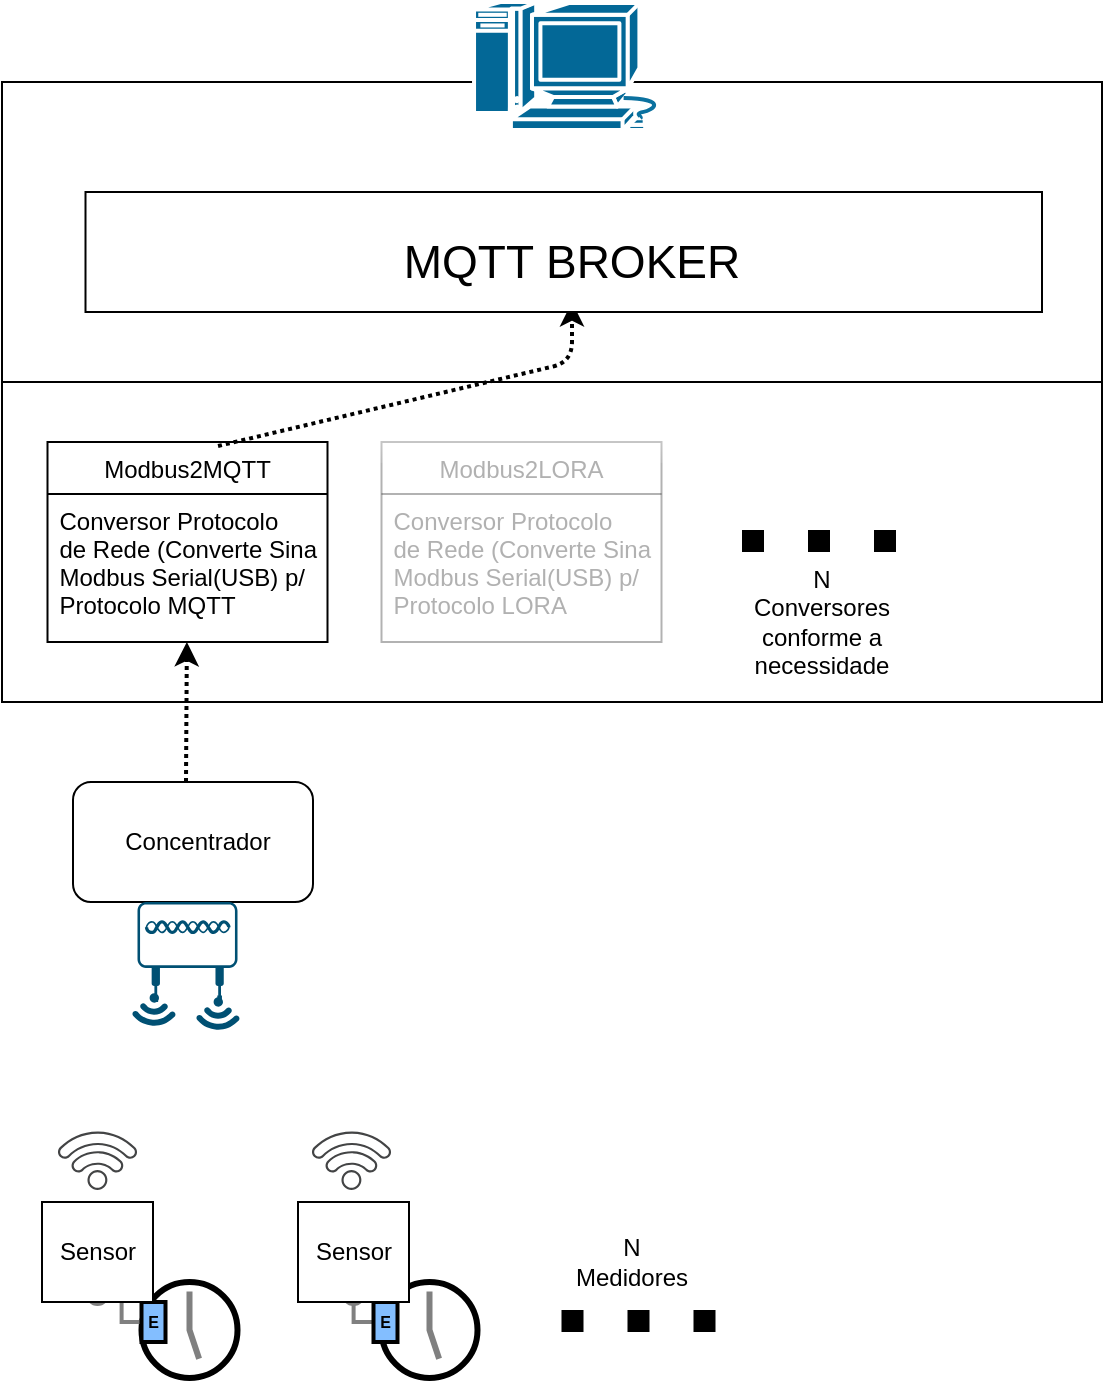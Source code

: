 <mxfile version="14.4.7" type="github">
  <diagram id="IabyM-OrlG6QpsjuMS36" name="Page-1">
    <mxGraphModel dx="796" dy="492" grid="1" gridSize="10" guides="1" tooltips="1" connect="1" arrows="1" fold="1" page="1" pageScale="1" pageWidth="827" pageHeight="1169" math="0" shadow="0">
      <root>
        <mxCell id="0" />
        <mxCell id="1" parent="0" />
        <mxCell id="SjnDPat0Ablx4HNNAHqW-1" value="" style="rounded=0;whiteSpace=wrap;html=1;" vertex="1" parent="1">
          <mxGeometry x="110" y="480" width="550" height="150" as="geometry" />
        </mxCell>
        <mxCell id="ptSXDgsTjb9k3v0wsavj-43" value="" style="rounded=0;whiteSpace=wrap;html=1;" parent="1" vertex="1">
          <mxGeometry x="110" y="630" width="550" height="160" as="geometry" />
        </mxCell>
        <mxCell id="ptSXDgsTjb9k3v0wsavj-3" value="" style="strokeWidth=3;outlineConnect=0;dashed=0;align=center;fontSize=8;shape=mxgraph.eip.messExp;html=1;verticalLabelPosition=bottom;verticalAlign=top" parent="1" vertex="1">
          <mxGeometry x="179.75" y="1080" width="48" height="48" as="geometry" />
        </mxCell>
        <mxCell id="ptSXDgsTjb9k3v0wsavj-4" value="" style="strokeWidth=3;outlineConnect=0;dashed=0;align=center;fontSize=8;shape=mxgraph.eip.messExp;html=1;verticalLabelPosition=bottom;verticalAlign=top" parent="1" vertex="1">
          <mxGeometry x="299.75" y="1080" width="48" height="48" as="geometry" />
        </mxCell>
        <mxCell id="ptSXDgsTjb9k3v0wsavj-5" value="" style="edgeStyle=orthogonalEdgeStyle;rounded=0;exitX=0;exitY=0.5;endArrow=none;dashed=0;html=1;strokeColor=#808080;strokeWidth=2;" parent="1" source="ptSXDgsTjb9k3v0wsavj-7" target="ptSXDgsTjb9k3v0wsavj-6" edge="1">
          <mxGeometry relative="1" as="geometry" />
        </mxCell>
        <mxCell id="ptSXDgsTjb9k3v0wsavj-6" value="" style="strokeWidth=2;dashed=0;align=center;fontSize=8;shape=ellipse;fillColor=#808080;strokeColor=none;" parent="1" vertex="1">
          <mxGeometry x="151.75" y="1080" width="12" height="12" as="geometry" />
        </mxCell>
        <mxCell id="ptSXDgsTjb9k3v0wsavj-7" value="E" style="strokeWidth=2;dashed=0;align=center;fontSize=8;shape=rect;fillColor=#83BEFF;fontStyle=1;" parent="1" vertex="1">
          <mxGeometry x="179.75" y="1090" width="12" height="20" as="geometry" />
        </mxCell>
        <mxCell id="ptSXDgsTjb9k3v0wsavj-8" value="" style="edgeStyle=orthogonalEdgeStyle;rounded=0;exitX=0;exitY=0.5;endArrow=none;dashed=0;html=1;strokeColor=#808080;strokeWidth=2;" parent="1" source="ptSXDgsTjb9k3v0wsavj-10" target="ptSXDgsTjb9k3v0wsavj-9" edge="1">
          <mxGeometry relative="1" as="geometry" />
        </mxCell>
        <mxCell id="ptSXDgsTjb9k3v0wsavj-9" value="" style="strokeWidth=2;dashed=0;align=center;fontSize=8;shape=ellipse;fillColor=#808080;strokeColor=none;" parent="1" vertex="1">
          <mxGeometry x="279.75" y="1080" width="12" height="12" as="geometry" />
        </mxCell>
        <mxCell id="ptSXDgsTjb9k3v0wsavj-10" value="E" style="strokeWidth=2;dashed=0;align=center;fontSize=8;shape=rect;fillColor=#83BEFF;fontStyle=1;" parent="1" vertex="1">
          <mxGeometry x="295.75" y="1090" width="12" height="20" as="geometry" />
        </mxCell>
        <mxCell id="ptSXDgsTjb9k3v0wsavj-14" value="" style="rounded=0;whiteSpace=wrap;html=1;" parent="1" vertex="1">
          <mxGeometry x="130" y="1040" width="55.5" height="50" as="geometry" />
        </mxCell>
        <mxCell id="ptSXDgsTjb9k3v0wsavj-15" value="Sensor" style="text;html=1;strokeColor=none;fillColor=none;align=center;verticalAlign=middle;whiteSpace=wrap;rounded=0;" parent="1" vertex="1">
          <mxGeometry x="137.75" y="1055" width="40" height="20" as="geometry" />
        </mxCell>
        <mxCell id="ptSXDgsTjb9k3v0wsavj-16" value="" style="rounded=0;whiteSpace=wrap;html=1;" parent="1" vertex="1">
          <mxGeometry x="258" y="1040" width="55.5" height="50" as="geometry" />
        </mxCell>
        <mxCell id="ptSXDgsTjb9k3v0wsavj-17" value="Sensor" style="text;html=1;strokeColor=none;fillColor=none;align=center;verticalAlign=middle;whiteSpace=wrap;rounded=0;" parent="1" vertex="1">
          <mxGeometry x="265.5" y="1055" width="40" height="20" as="geometry" />
        </mxCell>
        <mxCell id="ptSXDgsTjb9k3v0wsavj-18" value="" style="endArrow=none;dashed=1;html=1;strokeWidth=11;startArrow=none;startFill=0;dashPattern=1 2;endSize=5;rounded=1;" parent="1" edge="1">
          <mxGeometry width="50" height="50" relative="1" as="geometry">
            <mxPoint x="389.75" y="1099.5" as="sourcePoint" />
            <mxPoint x="479.75" y="1099.5" as="targetPoint" />
          </mxGeometry>
        </mxCell>
        <mxCell id="ptSXDgsTjb9k3v0wsavj-20" value="" style="rounded=1;whiteSpace=wrap;html=1;" parent="1" vertex="1">
          <mxGeometry x="145.5" y="830" width="120" height="60" as="geometry" />
        </mxCell>
        <mxCell id="ptSXDgsTjb9k3v0wsavj-21" value="Concentrador" style="text;html=1;strokeColor=none;fillColor=none;align=center;verticalAlign=middle;whiteSpace=wrap;rounded=0;" parent="1" vertex="1">
          <mxGeometry x="187.75" y="850" width="40" height="20" as="geometry" />
        </mxCell>
        <mxCell id="ptSXDgsTjb9k3v0wsavj-22" value="" style="pointerEvents=1;shadow=0;dashed=0;html=1;strokeColor=none;fillColor=#434445;aspect=fixed;labelPosition=center;verticalLabelPosition=bottom;verticalAlign=top;align=center;outlineConnect=0;shape=mxgraph.vvd.wi_fi;rotation=-45;" parent="1" vertex="1">
          <mxGeometry x="142.75" y="1000" width="30" height="30" as="geometry" />
        </mxCell>
        <mxCell id="ptSXDgsTjb9k3v0wsavj-23" value="" style="pointerEvents=1;shadow=0;dashed=0;html=1;strokeColor=none;fillColor=#434445;aspect=fixed;labelPosition=center;verticalLabelPosition=bottom;verticalAlign=top;align=center;outlineConnect=0;shape=mxgraph.vvd.wi_fi;rotation=-45;" parent="1" vertex="1">
          <mxGeometry x="269.75" y="1000" width="30" height="30" as="geometry" />
        </mxCell>
        <mxCell id="ptSXDgsTjb9k3v0wsavj-24" value="" style="points=[[0.03,0.36,0],[0.18,0,0],[0.5,0.34,0],[0.82,0,0],[0.97,0.36,0],[1,0.67,0],[0.975,0.975,0],[0.5,1,0],[0.025,0.975,0],[0,0.67,0]];verticalLabelPosition=bottom;html=1;verticalAlign=top;aspect=fixed;align=center;pointerEvents=1;shape=mxgraph.cisco19.wireless_access_point;fillColor=#005073;strokeColor=none;rotation=-180;" parent="1" vertex="1">
          <mxGeometry x="177.75" y="890" width="50" height="50" as="geometry" />
        </mxCell>
        <mxCell id="ptSXDgsTjb9k3v0wsavj-25" value="" style="points=[[0.005,0.09,0],[0.08,0,0],[0.76,0.25,0],[1,0.92,0],[0.91,0.995,0],[0.57,0.995,0],[0.045,0.955,0],[0.005,0.43,0]];verticalLabelPosition=bottom;html=1;verticalAlign=top;aspect=fixed;align=center;pointerEvents=1;shape=mxgraph.cisco19.3g_4g_indicator;fillColor=#005073;strokeColor=none;rotation=-224;" parent="1" vertex="1">
          <mxGeometry x="177.87" y="937.93" width="16.21" height="16.21" as="geometry" />
        </mxCell>
        <mxCell id="ptSXDgsTjb9k3v0wsavj-26" value="" style="points=[[0.005,0.09,0],[0.08,0,0],[0.76,0.25,0],[1,0.92,0],[0.91,0.995,0],[0.57,0.995,0],[0.045,0.955,0],[0.005,0.43,0]];verticalLabelPosition=bottom;html=1;verticalAlign=top;aspect=fixed;align=center;pointerEvents=1;shape=mxgraph.cisco19.3g_4g_indicator;fillColor=#005073;strokeColor=none;rotation=-224;" parent="1" vertex="1">
          <mxGeometry x="209.87" y="939.93" width="16.21" height="16.21" as="geometry" />
        </mxCell>
        <mxCell id="ptSXDgsTjb9k3v0wsavj-27" value="" style="shape=mxgraph.cisco.computers_and_peripherals.macintosh;html=1;pointerEvents=1;dashed=0;fillColor=#036897;strokeColor=#ffffff;strokeWidth=2;verticalLabelPosition=bottom;verticalAlign=top;align=center;outlineConnect=0;" parent="1" vertex="1">
          <mxGeometry x="345.5" y="440" width="99" height="64" as="geometry" />
        </mxCell>
        <mxCell id="ptSXDgsTjb9k3v0wsavj-35" value="" style="endArrow=classic;html=1;dashed=1;dashPattern=1 1;strokeColor=#000000;strokeWidth=2;" parent="1" target="ptSXDgsTjb9k3v0wsavj-38" edge="1">
          <mxGeometry width="50" height="50" relative="1" as="geometry">
            <mxPoint x="202" y="830" as="sourcePoint" />
            <mxPoint x="202" y="760" as="targetPoint" />
          </mxGeometry>
        </mxCell>
        <mxCell id="ptSXDgsTjb9k3v0wsavj-38" value="Modbus2MQTT" style="swimlane;fontStyle=0;childLayout=stackLayout;horizontal=1;startSize=26;fillColor=none;horizontalStack=0;resizeParent=1;resizeParentMax=0;resizeLast=0;collapsible=1;marginBottom=0;" parent="1" vertex="1">
          <mxGeometry x="132.75" y="660" width="140" height="100" as="geometry" />
        </mxCell>
        <mxCell id="ptSXDgsTjb9k3v0wsavj-39" value="Conversor Protocolo&#xa;de Rede (Converte Sinal&#xa;Modbus Serial(USB) p/&#xa;Protocolo MQTT" style="text;strokeColor=none;fillColor=none;align=left;verticalAlign=top;spacingLeft=4;spacingRight=4;overflow=hidden;rotatable=0;points=[[0,0.5],[1,0.5]];portConstraint=eastwest;" parent="ptSXDgsTjb9k3v0wsavj-38" vertex="1">
          <mxGeometry y="26" width="140" height="74" as="geometry" />
        </mxCell>
        <mxCell id="ptSXDgsTjb9k3v0wsavj-44" value="Modbus2LORA" style="swimlane;fontStyle=0;childLayout=stackLayout;horizontal=1;startSize=26;fillColor=none;horizontalStack=0;resizeParent=1;resizeParentMax=0;resizeLast=0;collapsible=1;marginBottom=0;glass=1;opacity=30;textOpacity=30;" parent="1" vertex="1">
          <mxGeometry x="299.75" y="660" width="140" height="100" as="geometry" />
        </mxCell>
        <mxCell id="ptSXDgsTjb9k3v0wsavj-45" value="Conversor Protocolo&#xa;de Rede (Converte Sinal&#xa;Modbus Serial(USB) p/&#xa;Protocolo LORA" style="text;strokeColor=none;fillColor=none;align=left;verticalAlign=top;spacingLeft=4;spacingRight=4;overflow=hidden;rotatable=0;points=[[0,0.5],[1,0.5]];portConstraint=eastwest;textOpacity=30;" parent="ptSXDgsTjb9k3v0wsavj-44" vertex="1">
          <mxGeometry y="26" width="140" height="74" as="geometry" />
        </mxCell>
        <mxCell id="ptSXDgsTjb9k3v0wsavj-46" value="" style="endArrow=none;dashed=1;html=1;strokeWidth=11;startArrow=none;startFill=0;dashPattern=1 2;endSize=5;rounded=1;" parent="1" edge="1">
          <mxGeometry width="50" height="50" relative="1" as="geometry">
            <mxPoint x="480" y="709.5" as="sourcePoint" />
            <mxPoint x="570" y="709.5" as="targetPoint" />
          </mxGeometry>
        </mxCell>
        <mxCell id="ptSXDgsTjb9k3v0wsavj-48" value="N Medidores" style="text;html=1;strokeColor=none;fillColor=none;align=center;verticalAlign=middle;whiteSpace=wrap;rounded=0;glass=1;opacity=30;" parent="1" vertex="1">
          <mxGeometry x="399.75" y="1060" width="50.25" height="20" as="geometry" />
        </mxCell>
        <mxCell id="ptSXDgsTjb9k3v0wsavj-49" value="N Conversores conforme a necessidade" style="text;html=1;strokeColor=none;fillColor=none;align=center;verticalAlign=middle;whiteSpace=wrap;rounded=0;glass=1;opacity=30;" parent="1" vertex="1">
          <mxGeometry x="500" y="740" width="40" height="20" as="geometry" />
        </mxCell>
        <mxCell id="ptSXDgsTjb9k3v0wsavj-50" value="" style="endArrow=classic;html=1;dashed=1;dashPattern=1 1;strokeColor=#000000;strokeWidth=2;exitX=0.609;exitY=0.02;exitDx=0;exitDy=0;exitPerimeter=0;entryX=0.5;entryY=1;entryDx=0;entryDy=0;" parent="1" source="ptSXDgsTjb9k3v0wsavj-38" target="SjnDPat0Ablx4HNNAHqW-3" edge="1">
          <mxGeometry width="50" height="50" relative="1" as="geometry">
            <mxPoint x="370" y="620" as="sourcePoint" />
            <mxPoint x="395" y="600" as="targetPoint" />
            <Array as="points">
              <mxPoint x="395" y="620" />
            </Array>
          </mxGeometry>
        </mxCell>
        <mxCell id="SjnDPat0Ablx4HNNAHqW-2" value="" style="rounded=0;whiteSpace=wrap;html=1;" vertex="1" parent="1">
          <mxGeometry x="151.75" y="535" width="478.25" height="60" as="geometry" />
        </mxCell>
        <mxCell id="SjnDPat0Ablx4HNNAHqW-3" value="MQTT BROKER" style="text;html=1;strokeColor=none;fillColor=none;align=center;verticalAlign=middle;whiteSpace=wrap;rounded=0;fontSize=23;" vertex="1" parent="1">
          <mxGeometry x="180" y="550" width="430" height="40" as="geometry" />
        </mxCell>
      </root>
    </mxGraphModel>
  </diagram>
</mxfile>
